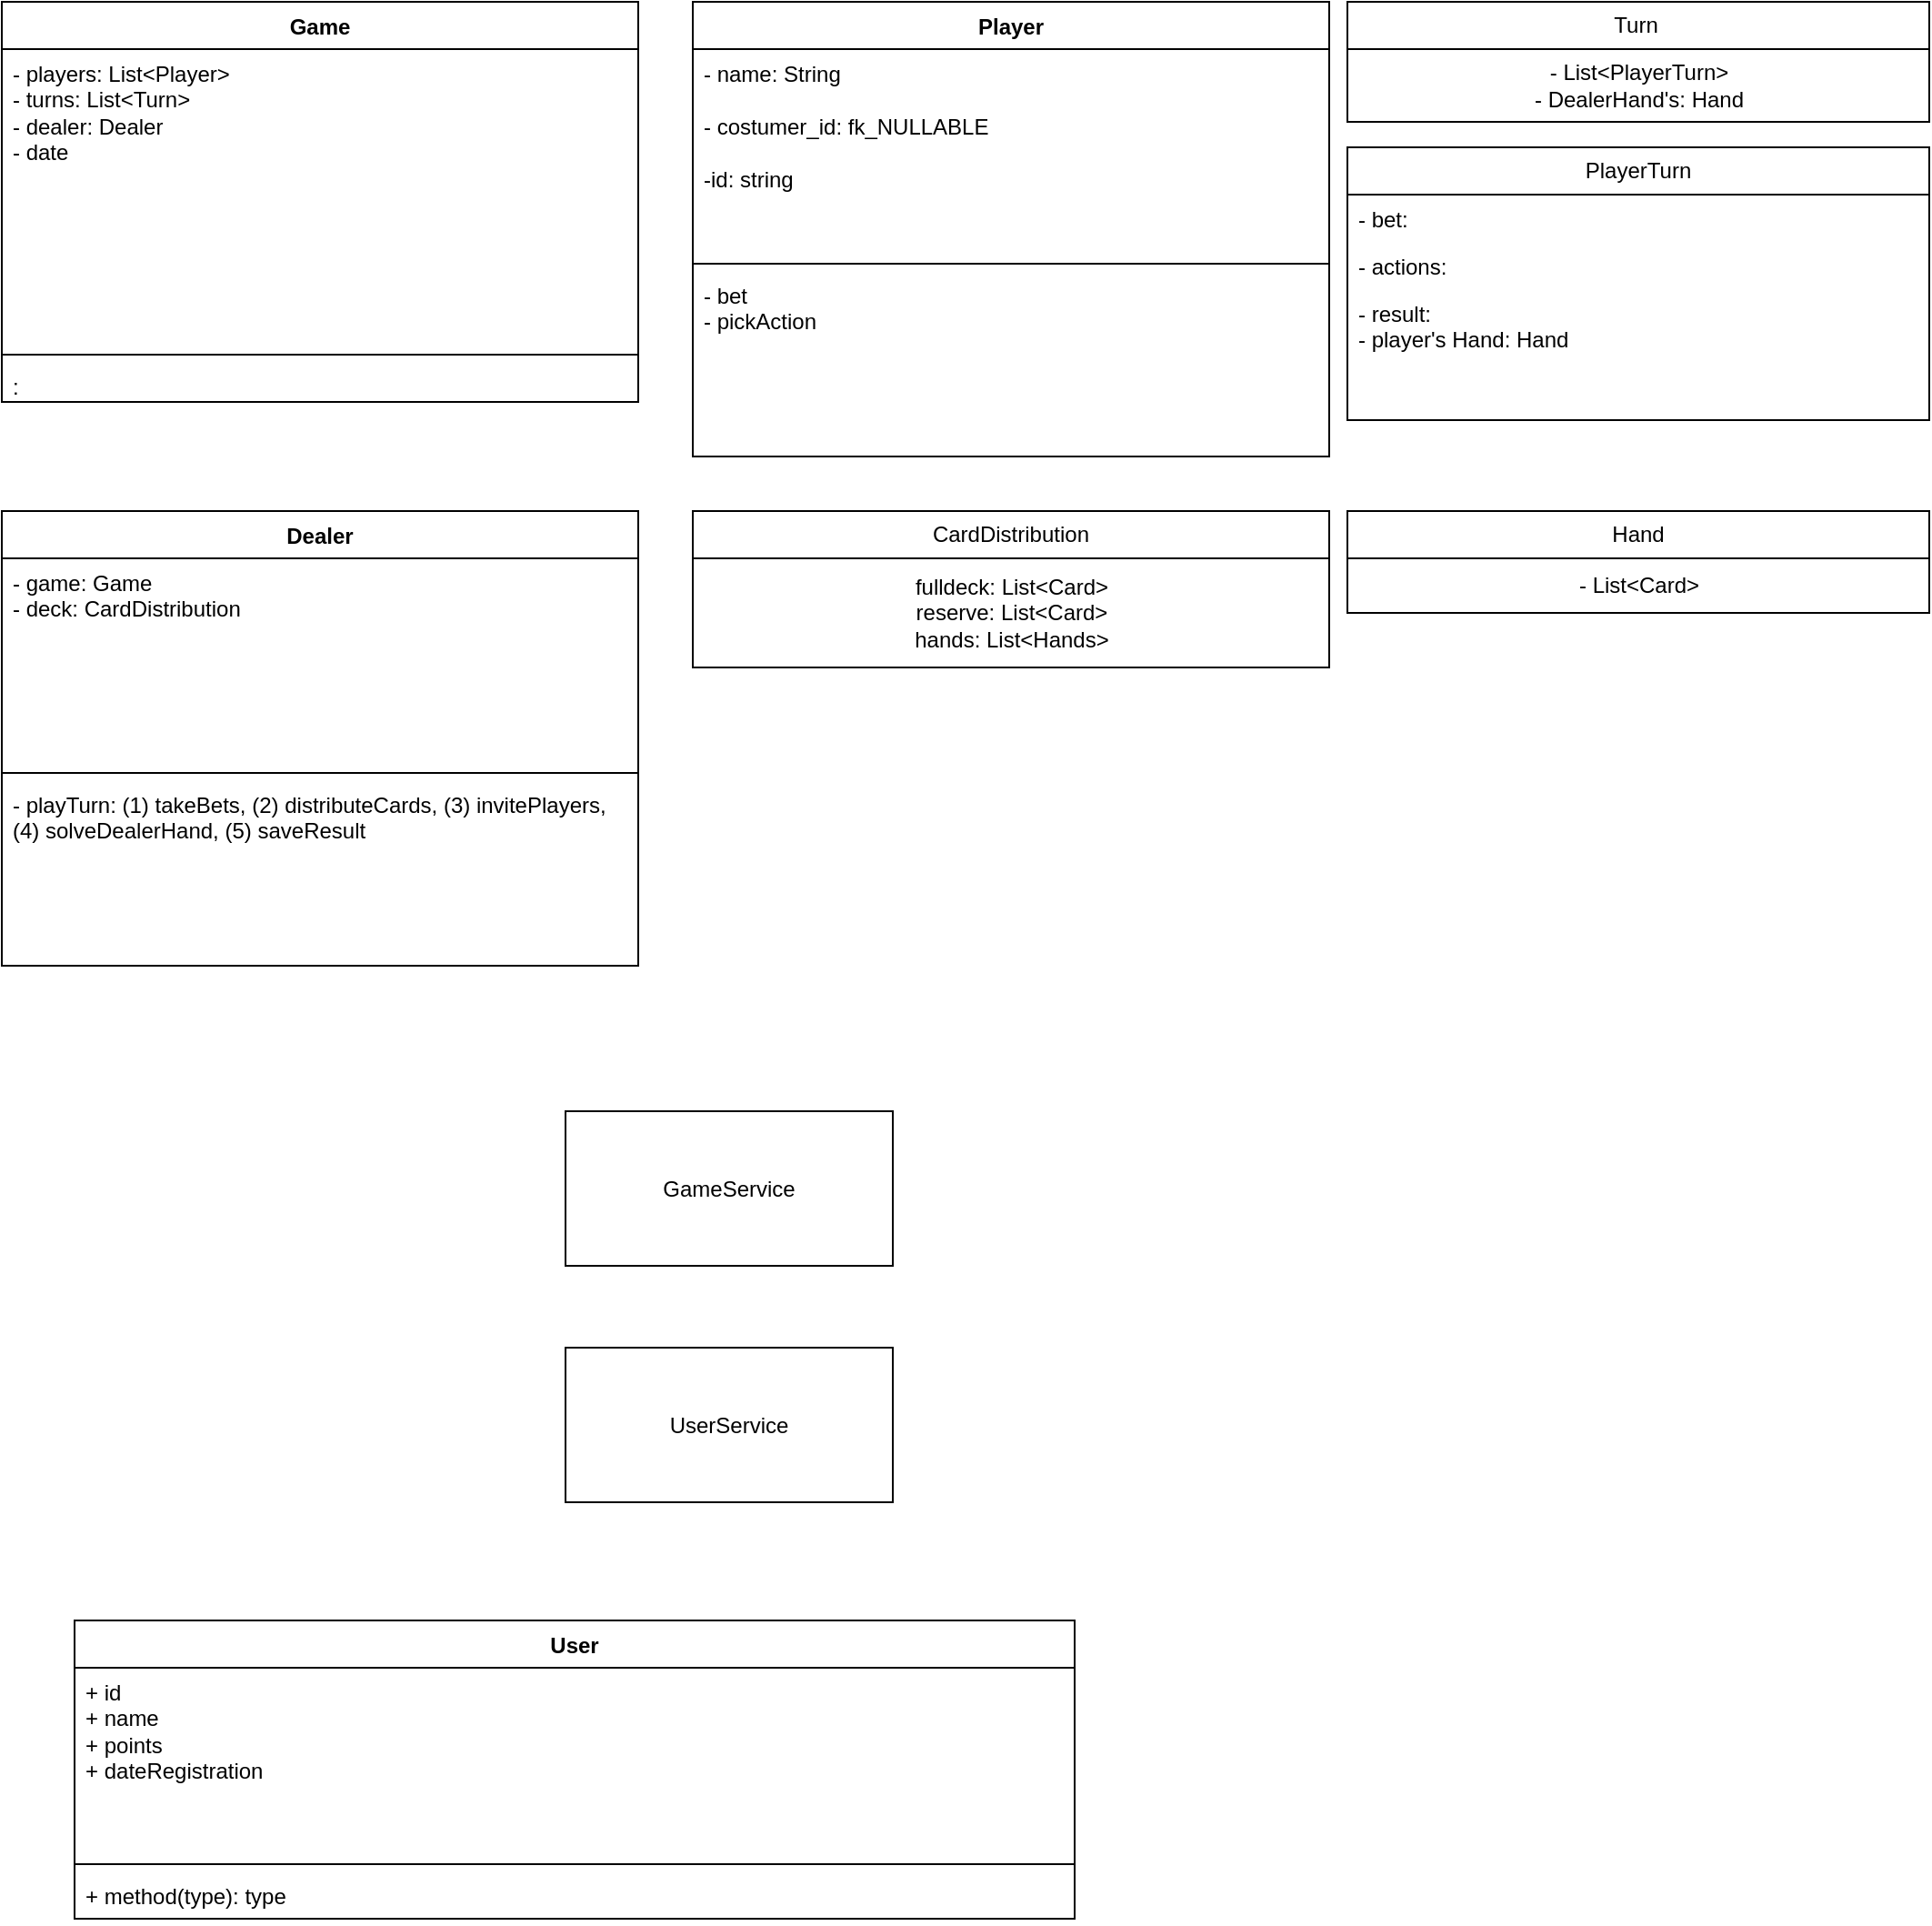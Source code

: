 <mxfile version="26.1.1">
  <diagram id="C5RBs43oDa-KdzZeNtuy" name="Page-1">
    <mxGraphModel dx="1461" dy="705" grid="1" gridSize="10" guides="1" tooltips="1" connect="1" arrows="1" fold="1" page="1" pageScale="1" pageWidth="827" pageHeight="1169" math="0" shadow="0">
      <root>
        <mxCell id="WIyWlLk6GJQsqaUBKTNV-0" />
        <mxCell id="WIyWlLk6GJQsqaUBKTNV-1" parent="WIyWlLk6GJQsqaUBKTNV-0" />
        <mxCell id="3G4DrIbMGPFHeGoIDFCp-0" value="Game" style="swimlane;fontStyle=1;align=center;verticalAlign=top;childLayout=stackLayout;horizontal=1;startSize=26;horizontalStack=0;resizeParent=1;resizeParentMax=0;resizeLast=0;collapsible=1;marginBottom=0;whiteSpace=wrap;html=1;" vertex="1" parent="WIyWlLk6GJQsqaUBKTNV-1">
          <mxGeometry x="50" y="20" width="350" height="220" as="geometry" />
        </mxCell>
        <mxCell id="3G4DrIbMGPFHeGoIDFCp-1" value="- players: List&amp;lt;Player&amp;gt;&lt;div&gt;- turns: List&amp;lt;Turn&amp;gt;&lt;/div&gt;&lt;div&gt;&lt;span style=&quot;background-color: transparent; color: light-dark(rgb(0, 0, 0), rgb(255, 255, 255));&quot;&gt;- dealer: Dealer&lt;/span&gt;&lt;/div&gt;&lt;div&gt;&lt;span style=&quot;background-color: transparent; color: light-dark(rgb(0, 0, 0), rgb(255, 255, 255));&quot;&gt;- date&lt;/span&gt;&lt;/div&gt;" style="text;strokeColor=none;fillColor=none;align=left;verticalAlign=top;spacingLeft=4;spacingRight=4;overflow=hidden;rotatable=0;points=[[0,0.5],[1,0.5]];portConstraint=eastwest;whiteSpace=wrap;html=1;" vertex="1" parent="3G4DrIbMGPFHeGoIDFCp-0">
          <mxGeometry y="26" width="350" height="164" as="geometry" />
        </mxCell>
        <mxCell id="3G4DrIbMGPFHeGoIDFCp-2" value="" style="line;strokeWidth=1;fillColor=none;align=left;verticalAlign=middle;spacingTop=-1;spacingLeft=3;spacingRight=3;rotatable=0;labelPosition=right;points=[];portConstraint=eastwest;strokeColor=inherit;" vertex="1" parent="3G4DrIbMGPFHeGoIDFCp-0">
          <mxGeometry y="190" width="350" height="8" as="geometry" />
        </mxCell>
        <mxCell id="3G4DrIbMGPFHeGoIDFCp-3" value=":" style="text;strokeColor=none;fillColor=none;align=left;verticalAlign=top;spacingLeft=4;spacingRight=4;overflow=hidden;rotatable=0;points=[[0,0.5],[1,0.5]];portConstraint=eastwest;whiteSpace=wrap;html=1;" vertex="1" parent="3G4DrIbMGPFHeGoIDFCp-0">
          <mxGeometry y="198" width="350" height="22" as="geometry" />
        </mxCell>
        <mxCell id="3G4DrIbMGPFHeGoIDFCp-8" value="Turn&lt;span style=&quot;white-space: pre;&quot;&gt;&#x9;&lt;/span&gt;" style="swimlane;fontStyle=0;childLayout=stackLayout;horizontal=1;startSize=26;fillColor=none;horizontalStack=0;resizeParent=1;resizeParentMax=0;resizeLast=0;collapsible=1;marginBottom=0;whiteSpace=wrap;html=1;" vertex="1" parent="WIyWlLk6GJQsqaUBKTNV-1">
          <mxGeometry x="790" y="20" width="320" height="66" as="geometry" />
        </mxCell>
        <mxCell id="3G4DrIbMGPFHeGoIDFCp-16" value="- List&amp;lt;PlayerTurn&amp;gt;&lt;div&gt;- DealerHand&#39;s: Hand&lt;/div&gt;" style="text;html=1;align=center;verticalAlign=middle;resizable=0;points=[];autosize=1;strokeColor=none;fillColor=none;" vertex="1" parent="3G4DrIbMGPFHeGoIDFCp-8">
          <mxGeometry y="26" width="320" height="40" as="geometry" />
        </mxCell>
        <mxCell id="3G4DrIbMGPFHeGoIDFCp-12" value="PlayerTurn" style="swimlane;fontStyle=0;childLayout=stackLayout;horizontal=1;startSize=26;fillColor=none;horizontalStack=0;resizeParent=1;resizeParentMax=0;resizeLast=0;collapsible=1;marginBottom=0;whiteSpace=wrap;html=1;" vertex="1" parent="WIyWlLk6GJQsqaUBKTNV-1">
          <mxGeometry x="790" y="100" width="320" height="150" as="geometry" />
        </mxCell>
        <mxCell id="3G4DrIbMGPFHeGoIDFCp-13" value="- bet:&amp;nbsp;" style="text;strokeColor=none;fillColor=none;align=left;verticalAlign=top;spacingLeft=4;spacingRight=4;overflow=hidden;rotatable=0;points=[[0,0.5],[1,0.5]];portConstraint=eastwest;whiteSpace=wrap;html=1;" vertex="1" parent="3G4DrIbMGPFHeGoIDFCp-12">
          <mxGeometry y="26" width="320" height="26" as="geometry" />
        </mxCell>
        <mxCell id="3G4DrIbMGPFHeGoIDFCp-14" value="- actions:&amp;nbsp;" style="text;strokeColor=none;fillColor=none;align=left;verticalAlign=top;spacingLeft=4;spacingRight=4;overflow=hidden;rotatable=0;points=[[0,0.5],[1,0.5]];portConstraint=eastwest;whiteSpace=wrap;html=1;" vertex="1" parent="3G4DrIbMGPFHeGoIDFCp-12">
          <mxGeometry y="52" width="320" height="26" as="geometry" />
        </mxCell>
        <mxCell id="3G4DrIbMGPFHeGoIDFCp-15" value="- result:&amp;nbsp;&lt;div&gt;- player&#39;s Hand: Hand&lt;/div&gt;" style="text;strokeColor=none;fillColor=none;align=left;verticalAlign=top;spacingLeft=4;spacingRight=4;overflow=hidden;rotatable=0;points=[[0,0.5],[1,0.5]];portConstraint=eastwest;whiteSpace=wrap;html=1;" vertex="1" parent="3G4DrIbMGPFHeGoIDFCp-12">
          <mxGeometry y="78" width="320" height="72" as="geometry" />
        </mxCell>
        <mxCell id="3G4DrIbMGPFHeGoIDFCp-22" value="Player" style="swimlane;fontStyle=1;align=center;verticalAlign=top;childLayout=stackLayout;horizontal=1;startSize=26;horizontalStack=0;resizeParent=1;resizeParentMax=0;resizeLast=0;collapsible=1;marginBottom=0;whiteSpace=wrap;html=1;" vertex="1" parent="WIyWlLk6GJQsqaUBKTNV-1">
          <mxGeometry x="430" y="20" width="350" height="250" as="geometry" />
        </mxCell>
        <mxCell id="3G4DrIbMGPFHeGoIDFCp-23" value="- name: String&lt;div&gt;&lt;br&gt;&lt;div&gt;- costumer_id: fk_NULLABLE&lt;/div&gt;&lt;div&gt;&lt;br&gt;&lt;/div&gt;&lt;div&gt;-id: string&lt;/div&gt;&lt;/div&gt;" style="text;strokeColor=none;fillColor=none;align=left;verticalAlign=top;spacingLeft=4;spacingRight=4;overflow=hidden;rotatable=0;points=[[0,0.5],[1,0.5]];portConstraint=eastwest;whiteSpace=wrap;html=1;" vertex="1" parent="3G4DrIbMGPFHeGoIDFCp-22">
          <mxGeometry y="26" width="350" height="114" as="geometry" />
        </mxCell>
        <mxCell id="3G4DrIbMGPFHeGoIDFCp-24" value="" style="line;strokeWidth=1;fillColor=none;align=left;verticalAlign=middle;spacingTop=-1;spacingLeft=3;spacingRight=3;rotatable=0;labelPosition=right;points=[];portConstraint=eastwest;strokeColor=inherit;" vertex="1" parent="3G4DrIbMGPFHeGoIDFCp-22">
          <mxGeometry y="140" width="350" height="8" as="geometry" />
        </mxCell>
        <mxCell id="3G4DrIbMGPFHeGoIDFCp-25" value="- bet&lt;div&gt;- pickAction&lt;/div&gt;&lt;div&gt;&lt;br&gt;&lt;/div&gt;" style="text;strokeColor=none;fillColor=none;align=left;verticalAlign=top;spacingLeft=4;spacingRight=4;overflow=hidden;rotatable=0;points=[[0,0.5],[1,0.5]];portConstraint=eastwest;whiteSpace=wrap;html=1;" vertex="1" parent="3G4DrIbMGPFHeGoIDFCp-22">
          <mxGeometry y="148" width="350" height="102" as="geometry" />
        </mxCell>
        <mxCell id="3G4DrIbMGPFHeGoIDFCp-27" value="Dealer" style="swimlane;fontStyle=1;align=center;verticalAlign=top;childLayout=stackLayout;horizontal=1;startSize=26;horizontalStack=0;resizeParent=1;resizeParentMax=0;resizeLast=0;collapsible=1;marginBottom=0;whiteSpace=wrap;html=1;" vertex="1" parent="WIyWlLk6GJQsqaUBKTNV-1">
          <mxGeometry x="50" y="300" width="350" height="250" as="geometry" />
        </mxCell>
        <mxCell id="3G4DrIbMGPFHeGoIDFCp-28" value="- game: Game&lt;div&gt;- deck: CardDistribution&lt;/div&gt;" style="text;strokeColor=none;fillColor=none;align=left;verticalAlign=top;spacingLeft=4;spacingRight=4;overflow=hidden;rotatable=0;points=[[0,0.5],[1,0.5]];portConstraint=eastwest;whiteSpace=wrap;html=1;" vertex="1" parent="3G4DrIbMGPFHeGoIDFCp-27">
          <mxGeometry y="26" width="350" height="114" as="geometry" />
        </mxCell>
        <mxCell id="3G4DrIbMGPFHeGoIDFCp-29" value="" style="line;strokeWidth=1;fillColor=none;align=left;verticalAlign=middle;spacingTop=-1;spacingLeft=3;spacingRight=3;rotatable=0;labelPosition=right;points=[];portConstraint=eastwest;strokeColor=inherit;" vertex="1" parent="3G4DrIbMGPFHeGoIDFCp-27">
          <mxGeometry y="140" width="350" height="8" as="geometry" />
        </mxCell>
        <mxCell id="3G4DrIbMGPFHeGoIDFCp-30" value="&lt;div&gt;- playTurn: (1) takeBets, (2) distributeCards, (3) invitePlayers,(4) solveDealerHand, (5) saveResult&amp;nbsp;&lt;/div&gt;" style="text;strokeColor=none;fillColor=none;align=left;verticalAlign=top;spacingLeft=4;spacingRight=4;overflow=hidden;rotatable=0;points=[[0,0.5],[1,0.5]];portConstraint=eastwest;whiteSpace=wrap;html=1;" vertex="1" parent="3G4DrIbMGPFHeGoIDFCp-27">
          <mxGeometry y="148" width="350" height="102" as="geometry" />
        </mxCell>
        <mxCell id="3G4DrIbMGPFHeGoIDFCp-31" value="Hand" style="swimlane;fontStyle=0;childLayout=stackLayout;horizontal=1;startSize=26;fillColor=none;horizontalStack=0;resizeParent=1;resizeParentMax=0;resizeLast=0;collapsible=1;marginBottom=0;whiteSpace=wrap;html=1;" vertex="1" parent="WIyWlLk6GJQsqaUBKTNV-1">
          <mxGeometry x="790" y="300" width="320" height="56" as="geometry" />
        </mxCell>
        <mxCell id="3G4DrIbMGPFHeGoIDFCp-32" value="- List&amp;lt;Card&amp;gt;" style="text;html=1;align=center;verticalAlign=middle;resizable=0;points=[];autosize=1;strokeColor=none;fillColor=none;" vertex="1" parent="3G4DrIbMGPFHeGoIDFCp-31">
          <mxGeometry y="26" width="320" height="30" as="geometry" />
        </mxCell>
        <mxCell id="3G4DrIbMGPFHeGoIDFCp-33" value="CardDistribution" style="swimlane;fontStyle=0;childLayout=stackLayout;horizontal=1;startSize=26;fillColor=none;horizontalStack=0;resizeParent=1;resizeParentMax=0;resizeLast=0;collapsible=1;marginBottom=0;whiteSpace=wrap;html=1;" vertex="1" parent="WIyWlLk6GJQsqaUBKTNV-1">
          <mxGeometry x="430" y="300" width="350" height="86" as="geometry" />
        </mxCell>
        <mxCell id="3G4DrIbMGPFHeGoIDFCp-34" value="fulldeck: List&amp;lt;Card&amp;gt;&lt;div&gt;reserve: List&amp;lt;Card&amp;gt;&lt;/div&gt;&lt;div&gt;hands: List&amp;lt;Hands&amp;gt;&lt;/div&gt;" style="text;html=1;align=center;verticalAlign=middle;resizable=0;points=[];autosize=1;strokeColor=none;fillColor=none;" vertex="1" parent="3G4DrIbMGPFHeGoIDFCp-33">
          <mxGeometry y="26" width="350" height="60" as="geometry" />
        </mxCell>
        <mxCell id="3G4DrIbMGPFHeGoIDFCp-39" value="User" style="swimlane;fontStyle=1;align=center;verticalAlign=top;childLayout=stackLayout;horizontal=1;startSize=26;horizontalStack=0;resizeParent=1;resizeParentMax=0;resizeLast=0;collapsible=1;marginBottom=0;whiteSpace=wrap;html=1;" vertex="1" parent="WIyWlLk6GJQsqaUBKTNV-1">
          <mxGeometry x="90" y="910" width="550" height="164" as="geometry" />
        </mxCell>
        <mxCell id="3G4DrIbMGPFHeGoIDFCp-40" value="+ id&lt;div&gt;+ name&lt;/div&gt;&lt;div&gt;+ points&lt;/div&gt;&lt;div&gt;+ dateRegistration&lt;/div&gt;" style="text;strokeColor=none;fillColor=none;align=left;verticalAlign=top;spacingLeft=4;spacingRight=4;overflow=hidden;rotatable=0;points=[[0,0.5],[1,0.5]];portConstraint=eastwest;whiteSpace=wrap;html=1;" vertex="1" parent="3G4DrIbMGPFHeGoIDFCp-39">
          <mxGeometry y="26" width="550" height="104" as="geometry" />
        </mxCell>
        <mxCell id="3G4DrIbMGPFHeGoIDFCp-41" value="" style="line;strokeWidth=1;fillColor=none;align=left;verticalAlign=middle;spacingTop=-1;spacingLeft=3;spacingRight=3;rotatable=0;labelPosition=right;points=[];portConstraint=eastwest;strokeColor=inherit;" vertex="1" parent="3G4DrIbMGPFHeGoIDFCp-39">
          <mxGeometry y="130" width="550" height="8" as="geometry" />
        </mxCell>
        <mxCell id="3G4DrIbMGPFHeGoIDFCp-42" value="+ method(type): type" style="text;strokeColor=none;fillColor=none;align=left;verticalAlign=top;spacingLeft=4;spacingRight=4;overflow=hidden;rotatable=0;points=[[0,0.5],[1,0.5]];portConstraint=eastwest;whiteSpace=wrap;html=1;" vertex="1" parent="3G4DrIbMGPFHeGoIDFCp-39">
          <mxGeometry y="138" width="550" height="26" as="geometry" />
        </mxCell>
        <mxCell id="3G4DrIbMGPFHeGoIDFCp-43" value="GameService" style="html=1;whiteSpace=wrap;" vertex="1" parent="WIyWlLk6GJQsqaUBKTNV-1">
          <mxGeometry x="360" y="630" width="180" height="85" as="geometry" />
        </mxCell>
        <mxCell id="3G4DrIbMGPFHeGoIDFCp-48" value="UserService" style="html=1;whiteSpace=wrap;" vertex="1" parent="WIyWlLk6GJQsqaUBKTNV-1">
          <mxGeometry x="360" y="760" width="180" height="85" as="geometry" />
        </mxCell>
      </root>
    </mxGraphModel>
  </diagram>
</mxfile>
